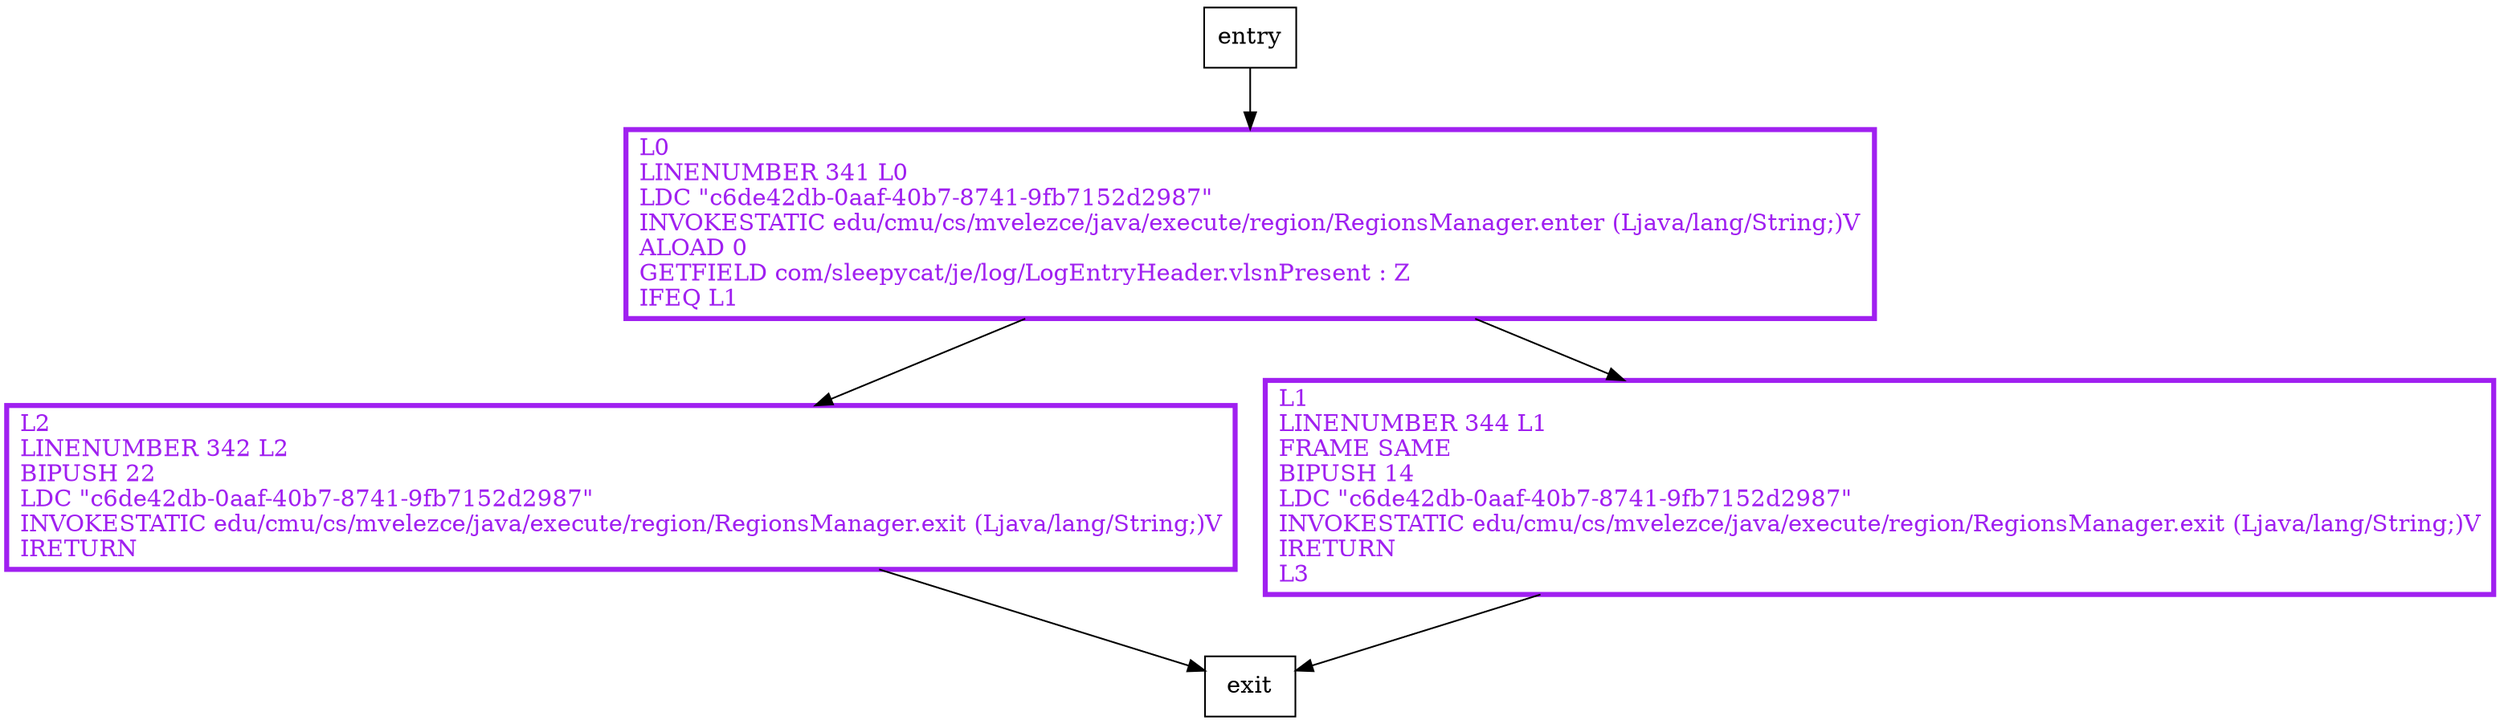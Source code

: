 digraph getSize {
node [shape=record];
1135635142 [label="L2\lLINENUMBER 342 L2\lBIPUSH 22\lLDC \"c6de42db-0aaf-40b7-8741-9fb7152d2987\"\lINVOKESTATIC edu/cmu/cs/mvelezce/java/execute/region/RegionsManager.exit (Ljava/lang/String;)V\lIRETURN\l"];
1427877676 [label="L1\lLINENUMBER 344 L1\lFRAME SAME\lBIPUSH 14\lLDC \"c6de42db-0aaf-40b7-8741-9fb7152d2987\"\lINVOKESTATIC edu/cmu/cs/mvelezce/java/execute/region/RegionsManager.exit (Ljava/lang/String;)V\lIRETURN\lL3\l"];
1551138252 [label="L0\lLINENUMBER 341 L0\lLDC \"c6de42db-0aaf-40b7-8741-9fb7152d2987\"\lINVOKESTATIC edu/cmu/cs/mvelezce/java/execute/region/RegionsManager.enter (Ljava/lang/String;)V\lALOAD 0\lGETFIELD com/sleepycat/je/log/LogEntryHeader.vlsnPresent : Z\lIFEQ L1\l"];
entry;
exit;
entry -> 1551138252
1135635142 -> exit
1427877676 -> exit
1551138252 -> 1135635142
1551138252 -> 1427877676
1135635142[fontcolor="purple", penwidth=3, color="purple"];
1427877676[fontcolor="purple", penwidth=3, color="purple"];
1551138252[fontcolor="purple", penwidth=3, color="purple"];
}
